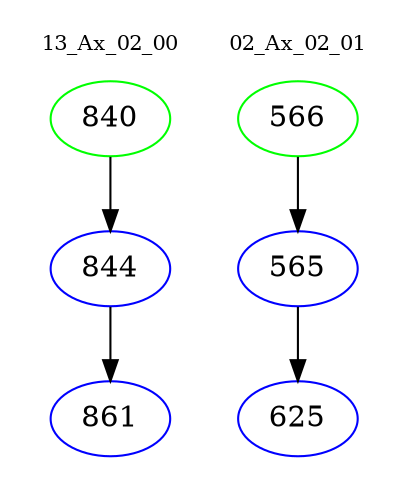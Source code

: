 digraph{
subgraph cluster_0 {
color = white
label = "13_Ax_02_00";
fontsize=10;
T0_840 [label="840", color="green"]
T0_840 -> T0_844 [color="black"]
T0_844 [label="844", color="blue"]
T0_844 -> T0_861 [color="black"]
T0_861 [label="861", color="blue"]
}
subgraph cluster_1 {
color = white
label = "02_Ax_02_01";
fontsize=10;
T1_566 [label="566", color="green"]
T1_566 -> T1_565 [color="black"]
T1_565 [label="565", color="blue"]
T1_565 -> T1_625 [color="black"]
T1_625 [label="625", color="blue"]
}
}
